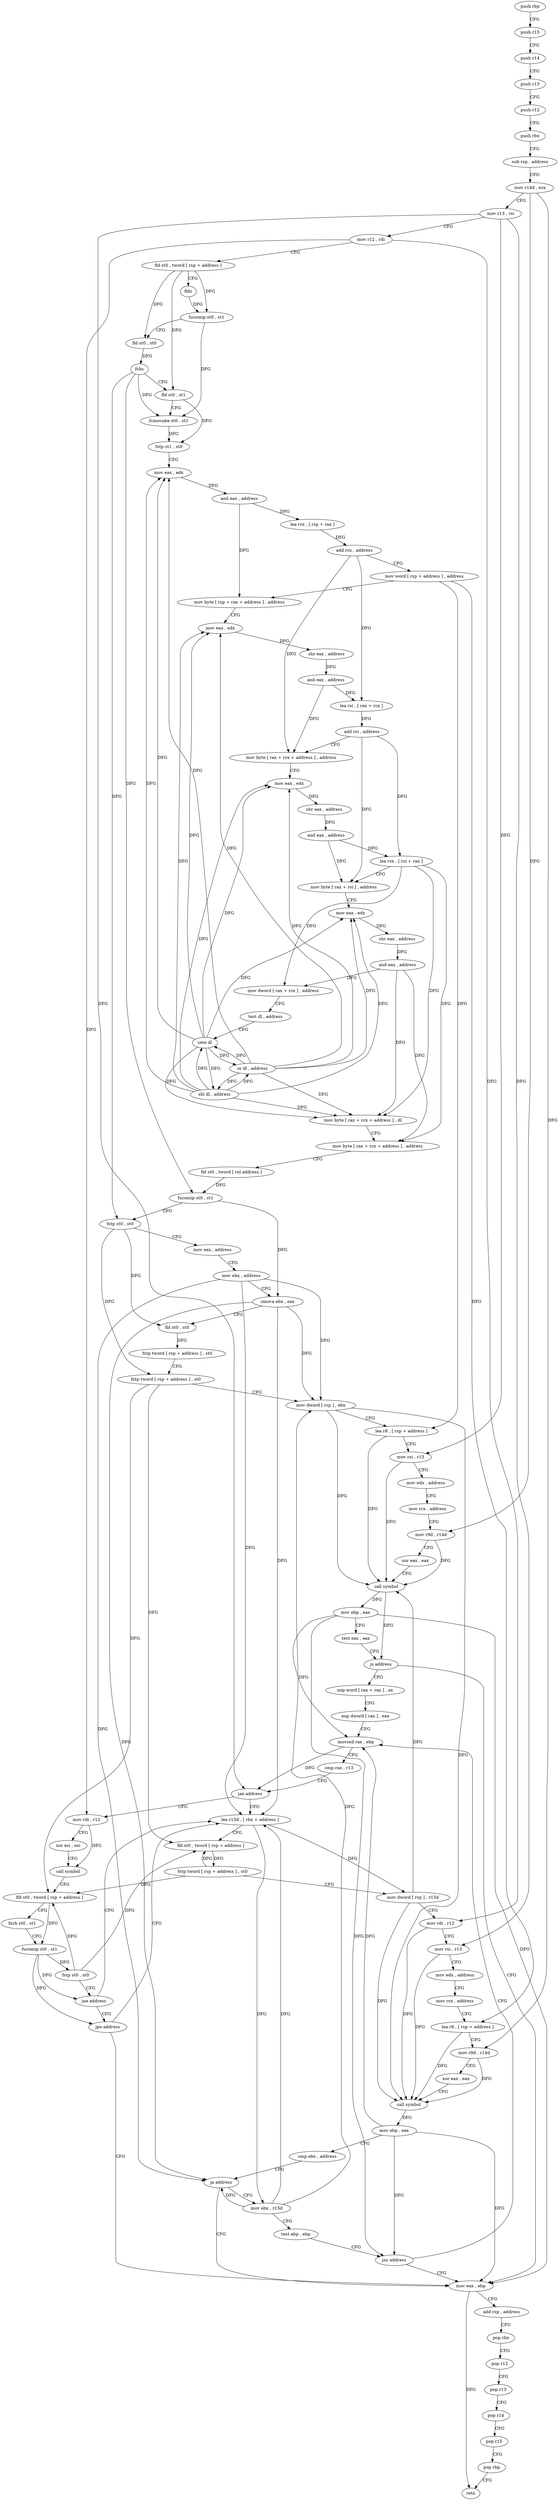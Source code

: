 digraph "func" {
"4217808" [label = "push rbp" ]
"4217809" [label = "push r15" ]
"4217811" [label = "push r14" ]
"4217813" [label = "push r13" ]
"4217815" [label = "push r12" ]
"4217817" [label = "push rbx" ]
"4217818" [label = "sub rsp , address" ]
"4217822" [label = "mov r14d , ecx" ]
"4217825" [label = "mov r13 , rsi" ]
"4217828" [label = "mov r12 , rdi" ]
"4217831" [label = "fld st0 , tword [ rsp + address ]" ]
"4217835" [label = "fldz" ]
"4217837" [label = "fucomip st0 , st1" ]
"4217839" [label = "fld st0 , st0" ]
"4217841" [label = "fchs" ]
"4217843" [label = "fld st0 , st1" ]
"4217845" [label = "fcmovnbe st0 , st1" ]
"4217847" [label = "fstp st1 , st0" ]
"4217849" [label = "mov eax , edx" ]
"4217851" [label = "and eax , address" ]
"4217854" [label = "lea rcx , [ rsp + rax ]" ]
"4217858" [label = "add rcx , address" ]
"4217862" [label = "mov word [ rsp + address ] , address" ]
"4217869" [label = "mov byte [ rsp + rax + address ] , address" ]
"4217874" [label = "mov eax , edx" ]
"4217876" [label = "shr eax , address" ]
"4217878" [label = "and eax , address" ]
"4217881" [label = "lea rsi , [ rax + rcx ]" ]
"4217885" [label = "add rsi , address" ]
"4217889" [label = "mov byte [ rax + rcx + address ] , address" ]
"4217894" [label = "mov eax , edx" ]
"4217896" [label = "shr eax , address" ]
"4217899" [label = "and eax , address" ]
"4217902" [label = "lea rcx , [ rsi + rax ]" ]
"4217906" [label = "mov byte [ rax + rsi ] , address" ]
"4217910" [label = "mov eax , edx" ]
"4217912" [label = "shr eax , address" ]
"4217915" [label = "and eax , address" ]
"4217918" [label = "mov dword [ rax + rcx ] , address" ]
"4217925" [label = "test dl , address" ]
"4217928" [label = "sete dl" ]
"4217931" [label = "shl dl , address" ]
"4217934" [label = "or dl , address" ]
"4217937" [label = "mov byte [ rax + rcx + address ] , dl" ]
"4217941" [label = "mov byte [ rax + rcx + address ] , address" ]
"4217946" [label = "fld st0 , tword [ rel address ]" ]
"4217952" [label = "fucomip st0 , st1" ]
"4217954" [label = "fstp st0 , st0" ]
"4217956" [label = "mov eax , address" ]
"4217961" [label = "mov ebx , address" ]
"4217966" [label = "cmova ebx , eax" ]
"4217969" [label = "fld st0 , st0" ]
"4217971" [label = "fstp tword [ rsp + address ] , st0" ]
"4217975" [label = "fstp tword [ rsp + address ] , st0" ]
"4217979" [label = "mov dword [ rsp ] , ebx" ]
"4217982" [label = "lea r8 , [ rsp + address ]" ]
"4217987" [label = "mov rsi , r13" ]
"4217990" [label = "mov edx , address" ]
"4217995" [label = "mov rcx , address" ]
"4218002" [label = "mov r9d , r14d" ]
"4218005" [label = "xor eax , eax" ]
"4218007" [label = "call symbol" ]
"4218012" [label = "mov ebp , eax" ]
"4218014" [label = "test eax , eax" ]
"4218016" [label = "js address" ]
"4218127" [label = "mov eax , ebp" ]
"4218018" [label = "nop word [ rax + rax ] , ax" ]
"4218129" [label = "add rsp , address" ]
"4218133" [label = "pop rbx" ]
"4218134" [label = "pop r12" ]
"4218136" [label = "pop r13" ]
"4218138" [label = "pop r14" ]
"4218140" [label = "pop r15" ]
"4218142" [label = "pop rbp" ]
"4218143" [label = "retn" ]
"4218028" [label = "nop dword [ rax ] , eax" ]
"4218032" [label = "movsxd rax , ebp" ]
"4218064" [label = "lea r15d , [ rbx + address ]" ]
"4218068" [label = "fld st0 , tword [ rsp + address ]" ]
"4218072" [label = "fstp tword [ rsp + address ] , st0" ]
"4218076" [label = "mov dword [ rsp ] , r15d" ]
"4218080" [label = "mov rdi , r12" ]
"4218083" [label = "mov rsi , r13" ]
"4218086" [label = "mov edx , address" ]
"4218091" [label = "mov rcx , address" ]
"4218098" [label = "lea r8 , [ rsp + address ]" ]
"4218103" [label = "mov r9d , r14d" ]
"4218106" [label = "xor eax , eax" ]
"4218108" [label = "call symbol" ]
"4218113" [label = "mov ebp , eax" ]
"4218115" [label = "cmp ebx , address" ]
"4218118" [label = "ja address" ]
"4218120" [label = "mov ebx , r15d" ]
"4218040" [label = "mov rdi , r12" ]
"4218043" [label = "xor esi , esi" ]
"4218045" [label = "call symbol" ]
"4218050" [label = "fld st0 , tword [ rsp + address ]" ]
"4218054" [label = "fxch st0 , st1" ]
"4218056" [label = "fucomip st0 , st1" ]
"4218058" [label = "fstp st0 , st0" ]
"4218060" [label = "jne address" ]
"4218062" [label = "jpo address" ]
"4218123" [label = "test ebp , ebp" ]
"4218125" [label = "jns address" ]
"4218035" [label = "cmp rax , r13" ]
"4218038" [label = "jae address" ]
"4217808" -> "4217809" [ label = "CFG" ]
"4217809" -> "4217811" [ label = "CFG" ]
"4217811" -> "4217813" [ label = "CFG" ]
"4217813" -> "4217815" [ label = "CFG" ]
"4217815" -> "4217817" [ label = "CFG" ]
"4217817" -> "4217818" [ label = "CFG" ]
"4217818" -> "4217822" [ label = "CFG" ]
"4217822" -> "4217825" [ label = "CFG" ]
"4217822" -> "4218002" [ label = "DFG" ]
"4217822" -> "4218103" [ label = "DFG" ]
"4217825" -> "4217828" [ label = "CFG" ]
"4217825" -> "4217987" [ label = "DFG" ]
"4217825" -> "4218038" [ label = "DFG" ]
"4217825" -> "4218083" [ label = "DFG" ]
"4217828" -> "4217831" [ label = "CFG" ]
"4217828" -> "4218080" [ label = "DFG" ]
"4217828" -> "4218040" [ label = "DFG" ]
"4217831" -> "4217835" [ label = "CFG" ]
"4217831" -> "4217837" [ label = "DFG" ]
"4217831" -> "4217839" [ label = "DFG" ]
"4217831" -> "4217843" [ label = "DFG" ]
"4217835" -> "4217837" [ label = "DFG" ]
"4217837" -> "4217839" [ label = "CFG" ]
"4217837" -> "4217845" [ label = "DFG" ]
"4217839" -> "4217841" [ label = "DFG" ]
"4217841" -> "4217843" [ label = "CFG" ]
"4217841" -> "4217845" [ label = "DFG" ]
"4217841" -> "4217952" [ label = "DFG" ]
"4217841" -> "4217954" [ label = "DFG" ]
"4217843" -> "4217845" [ label = "CFG" ]
"4217843" -> "4217847" [ label = "DFG" ]
"4217845" -> "4217847" [ label = "DFG" ]
"4217847" -> "4217849" [ label = "CFG" ]
"4217849" -> "4217851" [ label = "DFG" ]
"4217851" -> "4217854" [ label = "DFG" ]
"4217851" -> "4217869" [ label = "DFG" ]
"4217854" -> "4217858" [ label = "DFG" ]
"4217858" -> "4217862" [ label = "CFG" ]
"4217858" -> "4217881" [ label = "DFG" ]
"4217858" -> "4217889" [ label = "DFG" ]
"4217862" -> "4217869" [ label = "CFG" ]
"4217862" -> "4217982" [ label = "DFG" ]
"4217862" -> "4218098" [ label = "DFG" ]
"4217869" -> "4217874" [ label = "CFG" ]
"4217874" -> "4217876" [ label = "DFG" ]
"4217876" -> "4217878" [ label = "DFG" ]
"4217878" -> "4217881" [ label = "DFG" ]
"4217878" -> "4217889" [ label = "DFG" ]
"4217881" -> "4217885" [ label = "DFG" ]
"4217885" -> "4217889" [ label = "CFG" ]
"4217885" -> "4217902" [ label = "DFG" ]
"4217885" -> "4217906" [ label = "DFG" ]
"4217889" -> "4217894" [ label = "CFG" ]
"4217894" -> "4217896" [ label = "DFG" ]
"4217896" -> "4217899" [ label = "DFG" ]
"4217899" -> "4217902" [ label = "DFG" ]
"4217899" -> "4217906" [ label = "DFG" ]
"4217902" -> "4217906" [ label = "CFG" ]
"4217902" -> "4217918" [ label = "DFG" ]
"4217902" -> "4217937" [ label = "DFG" ]
"4217902" -> "4217941" [ label = "DFG" ]
"4217906" -> "4217910" [ label = "CFG" ]
"4217910" -> "4217912" [ label = "DFG" ]
"4217912" -> "4217915" [ label = "DFG" ]
"4217915" -> "4217918" [ label = "DFG" ]
"4217915" -> "4217937" [ label = "DFG" ]
"4217915" -> "4217941" [ label = "DFG" ]
"4217918" -> "4217925" [ label = "CFG" ]
"4217925" -> "4217928" [ label = "CFG" ]
"4217928" -> "4217931" [ label = "DFG" ]
"4217928" -> "4217849" [ label = "DFG" ]
"4217928" -> "4217874" [ label = "DFG" ]
"4217928" -> "4217894" [ label = "DFG" ]
"4217928" -> "4217910" [ label = "DFG" ]
"4217928" -> "4217934" [ label = "DFG" ]
"4217928" -> "4217937" [ label = "DFG" ]
"4217931" -> "4217934" [ label = "DFG" ]
"4217931" -> "4217849" [ label = "DFG" ]
"4217931" -> "4217874" [ label = "DFG" ]
"4217931" -> "4217894" [ label = "DFG" ]
"4217931" -> "4217910" [ label = "DFG" ]
"4217931" -> "4217928" [ label = "DFG" ]
"4217931" -> "4217937" [ label = "DFG" ]
"4217934" -> "4217937" [ label = "DFG" ]
"4217934" -> "4217849" [ label = "DFG" ]
"4217934" -> "4217874" [ label = "DFG" ]
"4217934" -> "4217894" [ label = "DFG" ]
"4217934" -> "4217910" [ label = "DFG" ]
"4217934" -> "4217928" [ label = "DFG" ]
"4217934" -> "4217931" [ label = "DFG" ]
"4217937" -> "4217941" [ label = "CFG" ]
"4217941" -> "4217946" [ label = "CFG" ]
"4217946" -> "4217952" [ label = "DFG" ]
"4217952" -> "4217954" [ label = "CFG" ]
"4217952" -> "4217966" [ label = "DFG" ]
"4217954" -> "4217956" [ label = "CFG" ]
"4217954" -> "4217969" [ label = "DFG" ]
"4217954" -> "4217975" [ label = "DFG" ]
"4217956" -> "4217961" [ label = "CFG" ]
"4217961" -> "4217966" [ label = "CFG" ]
"4217961" -> "4217979" [ label = "DFG" ]
"4217961" -> "4218064" [ label = "DFG" ]
"4217961" -> "4218118" [ label = "DFG" ]
"4217966" -> "4217969" [ label = "CFG" ]
"4217966" -> "4217979" [ label = "DFG" ]
"4217966" -> "4218064" [ label = "DFG" ]
"4217966" -> "4218118" [ label = "DFG" ]
"4217969" -> "4217971" [ label = "DFG" ]
"4217971" -> "4217975" [ label = "CFG" ]
"4217975" -> "4217979" [ label = "CFG" ]
"4217975" -> "4218068" [ label = "DFG" ]
"4217975" -> "4218050" [ label = "DFG" ]
"4217979" -> "4217982" [ label = "CFG" ]
"4217979" -> "4218007" [ label = "DFG" ]
"4217979" -> "4218108" [ label = "DFG" ]
"4217982" -> "4217987" [ label = "CFG" ]
"4217982" -> "4218007" [ label = "DFG" ]
"4217987" -> "4217990" [ label = "CFG" ]
"4217987" -> "4218007" [ label = "DFG" ]
"4217990" -> "4217995" [ label = "CFG" ]
"4217995" -> "4218002" [ label = "CFG" ]
"4218002" -> "4218005" [ label = "CFG" ]
"4218002" -> "4218007" [ label = "DFG" ]
"4218005" -> "4218007" [ label = "CFG" ]
"4218007" -> "4218012" [ label = "DFG" ]
"4218007" -> "4218016" [ label = "DFG" ]
"4218012" -> "4218014" [ label = "CFG" ]
"4218012" -> "4218127" [ label = "DFG" ]
"4218012" -> "4218032" [ label = "DFG" ]
"4218012" -> "4218125" [ label = "DFG" ]
"4218014" -> "4218016" [ label = "CFG" ]
"4218016" -> "4218127" [ label = "CFG" ]
"4218016" -> "4218018" [ label = "CFG" ]
"4218127" -> "4218129" [ label = "CFG" ]
"4218127" -> "4218143" [ label = "DFG" ]
"4218018" -> "4218028" [ label = "CFG" ]
"4218129" -> "4218133" [ label = "CFG" ]
"4218133" -> "4218134" [ label = "CFG" ]
"4218134" -> "4218136" [ label = "CFG" ]
"4218136" -> "4218138" [ label = "CFG" ]
"4218138" -> "4218140" [ label = "CFG" ]
"4218140" -> "4218142" [ label = "CFG" ]
"4218142" -> "4218143" [ label = "CFG" ]
"4218028" -> "4218032" [ label = "CFG" ]
"4218032" -> "4218035" [ label = "CFG" ]
"4218032" -> "4218038" [ label = "DFG" ]
"4218064" -> "4218068" [ label = "CFG" ]
"4218064" -> "4218076" [ label = "DFG" ]
"4218064" -> "4218120" [ label = "DFG" ]
"4218068" -> "4218072" [ label = "DFG" ]
"4218072" -> "4218076" [ label = "CFG" ]
"4218072" -> "4218068" [ label = "DFG" ]
"4218072" -> "4218050" [ label = "DFG" ]
"4218076" -> "4218080" [ label = "CFG" ]
"4218076" -> "4218007" [ label = "DFG" ]
"4218076" -> "4218108" [ label = "DFG" ]
"4218080" -> "4218083" [ label = "CFG" ]
"4218080" -> "4218108" [ label = "DFG" ]
"4218083" -> "4218086" [ label = "CFG" ]
"4218083" -> "4218108" [ label = "DFG" ]
"4218086" -> "4218091" [ label = "CFG" ]
"4218091" -> "4218098" [ label = "CFG" ]
"4218098" -> "4218103" [ label = "CFG" ]
"4218098" -> "4218108" [ label = "DFG" ]
"4218103" -> "4218106" [ label = "CFG" ]
"4218103" -> "4218108" [ label = "DFG" ]
"4218106" -> "4218108" [ label = "CFG" ]
"4218108" -> "4218113" [ label = "DFG" ]
"4218113" -> "4218115" [ label = "CFG" ]
"4218113" -> "4218127" [ label = "DFG" ]
"4218113" -> "4218032" [ label = "DFG" ]
"4218113" -> "4218125" [ label = "DFG" ]
"4218115" -> "4218118" [ label = "CFG" ]
"4218118" -> "4218127" [ label = "CFG" ]
"4218118" -> "4218120" [ label = "CFG" ]
"4218120" -> "4218123" [ label = "CFG" ]
"4218120" -> "4217979" [ label = "DFG" ]
"4218120" -> "4218064" [ label = "DFG" ]
"4218120" -> "4218118" [ label = "DFG" ]
"4218040" -> "4218043" [ label = "CFG" ]
"4218040" -> "4218045" [ label = "DFG" ]
"4218043" -> "4218045" [ label = "CFG" ]
"4218045" -> "4218050" [ label = "CFG" ]
"4218050" -> "4218054" [ label = "CFG" ]
"4218050" -> "4218056" [ label = "DFG" ]
"4218054" -> "4218056" [ label = "CFG" ]
"4218056" -> "4218058" [ label = "DFG" ]
"4218056" -> "4218060" [ label = "DFG" ]
"4218056" -> "4218062" [ label = "DFG" ]
"4218058" -> "4218060" [ label = "CFG" ]
"4218058" -> "4218068" [ label = "DFG" ]
"4218058" -> "4218050" [ label = "DFG" ]
"4218060" -> "4218064" [ label = "CFG" ]
"4218060" -> "4218062" [ label = "CFG" ]
"4218062" -> "4218127" [ label = "CFG" ]
"4218062" -> "4218064" [ label = "CFG" ]
"4218123" -> "4218125" [ label = "CFG" ]
"4218125" -> "4218032" [ label = "CFG" ]
"4218125" -> "4218127" [ label = "CFG" ]
"4218035" -> "4218038" [ label = "CFG" ]
"4218038" -> "4218064" [ label = "CFG" ]
"4218038" -> "4218040" [ label = "CFG" ]
}
